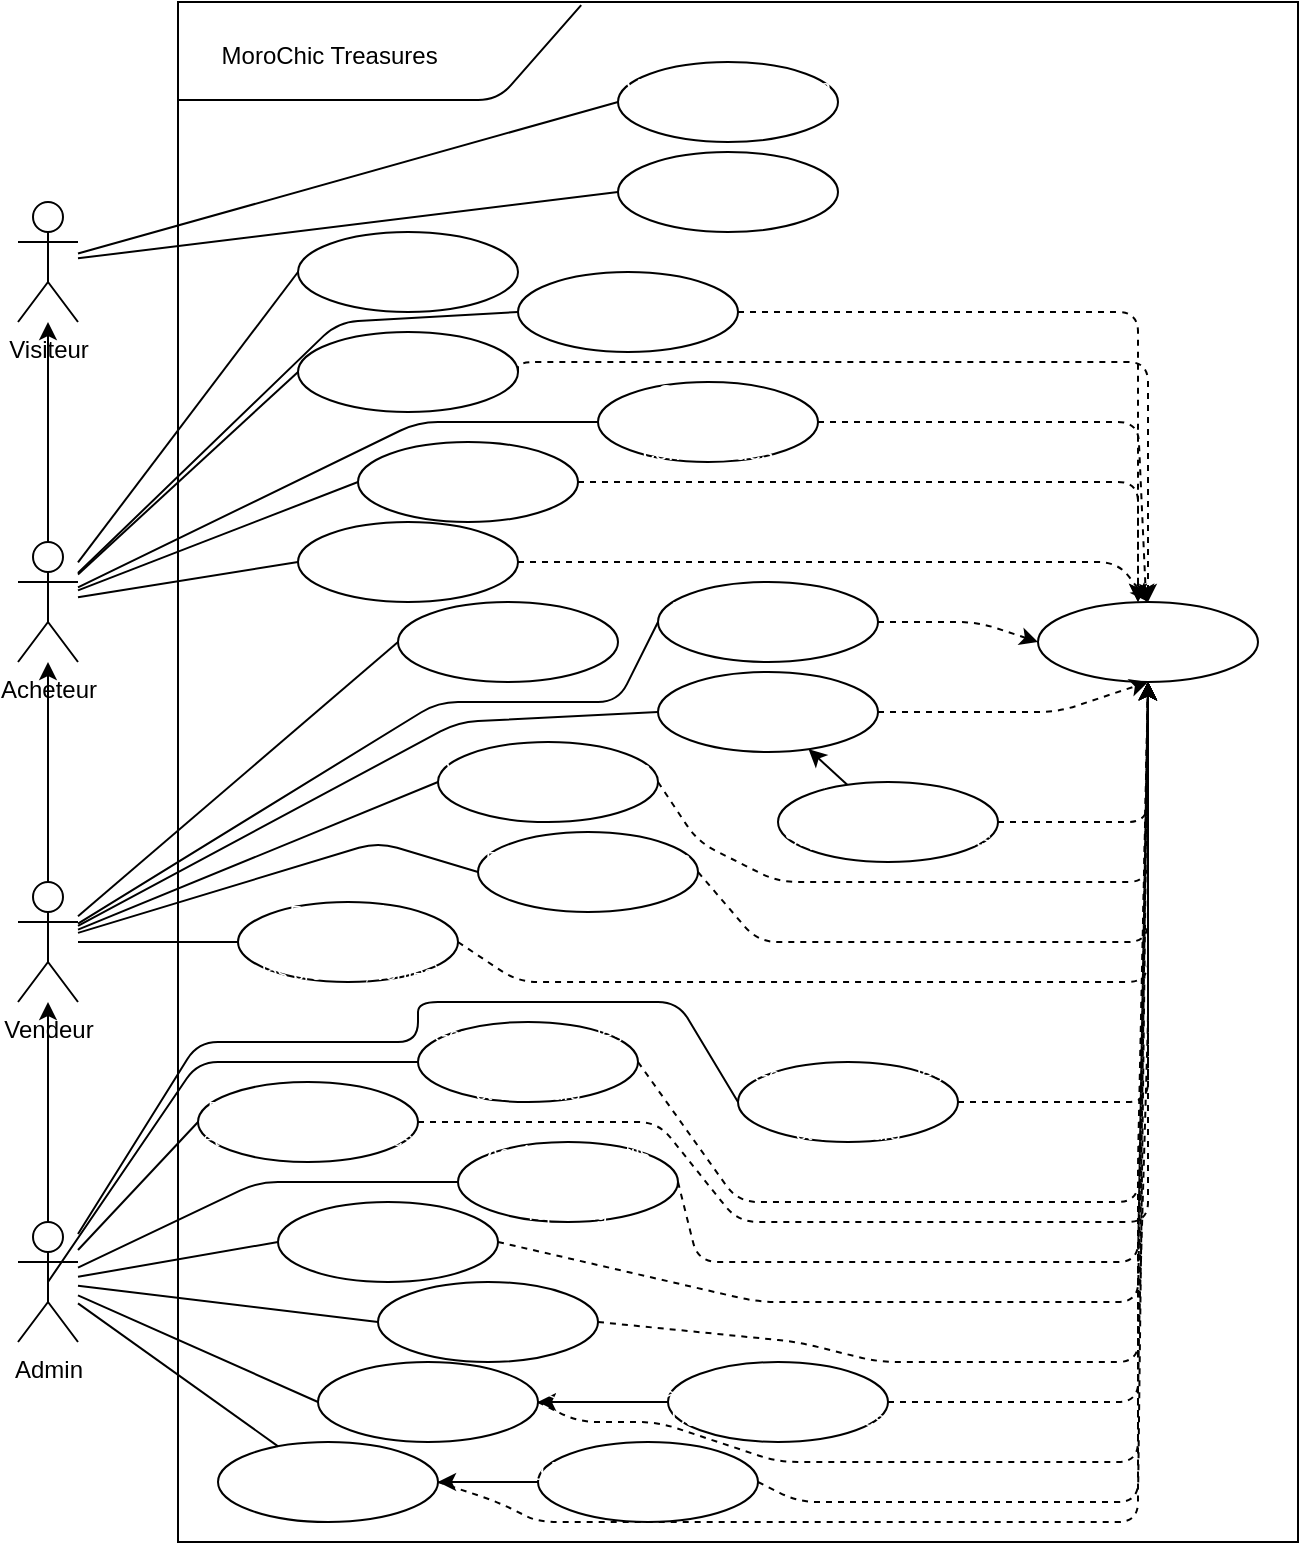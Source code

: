 <mxfile>
    <diagram id="_I8FDzfbOIK4ToeKMYd3" name="Page-1">
        <mxGraphModel dx="597" dy="342" grid="1" gridSize="10" guides="0" tooltips="1" connect="1" arrows="0" fold="1" page="0" pageScale="1" pageWidth="1000" pageHeight="700" math="0" shadow="0">
            <root>
                <mxCell id="0"/>
                <mxCell id="1" parent="0"/>
                <mxCell id="2" value="" style="whiteSpace=wrap;html=1;fillColor=none;movable=0;resizable=0;rotatable=0;deletable=0;editable=0;connectable=0;" parent="1" vertex="1">
                    <mxGeometry x="200" y="30" width="560" height="770" as="geometry"/>
                </mxCell>
                <mxCell id="3" value="Visiteur" style="shape=umlActor;verticalLabelPosition=bottom;verticalAlign=top;html=1;outlineConnect=0;fillColor=none;" parent="1" vertex="1">
                    <mxGeometry x="120" y="130" width="30" height="60" as="geometry"/>
                </mxCell>
                <mxCell id="10" value="" style="edgeStyle=none;html=1;" parent="1" source="4" target="3" edge="1">
                    <mxGeometry relative="1" as="geometry"/>
                </mxCell>
                <mxCell id="4" value="Acheteur" style="shape=umlActor;verticalLabelPosition=bottom;verticalAlign=top;html=1;outlineConnect=0;fillColor=none;" parent="1" vertex="1">
                    <mxGeometry x="120" y="300" width="30" height="60" as="geometry"/>
                </mxCell>
                <mxCell id="8" value="" style="edgeStyle=none;html=1;" parent="1" source="5" target="4" edge="1">
                    <mxGeometry relative="1" as="geometry"/>
                </mxCell>
                <mxCell id="5" value="Vendeur" style="shape=umlActor;verticalLabelPosition=bottom;verticalAlign=top;html=1;outlineConnect=0;fillColor=none;" parent="1" vertex="1">
                    <mxGeometry x="120" y="470" width="30" height="60" as="geometry"/>
                </mxCell>
                <mxCell id="9" value="" style="edgeStyle=none;html=1;" parent="1" source="6" target="5" edge="1">
                    <mxGeometry relative="1" as="geometry"/>
                </mxCell>
                <mxCell id="6" value="Admin" style="shape=umlActor;verticalLabelPosition=bottom;verticalAlign=top;html=1;outlineConnect=0;fillColor=none;" parent="1" vertex="1">
                    <mxGeometry x="120" y="640" width="30" height="60" as="geometry"/>
                </mxCell>
                <mxCell id="13" value="" style="endArrow=none;html=1;snapToPoint=0;anchorPointDirection=0;bendable=0;entryX=0.36;entryY=0.002;entryDx=0;entryDy=0;entryPerimeter=0;movable=0;resizable=0;rotatable=0;deletable=0;editable=0;connectable=0;" parent="1" target="2" edge="1">
                    <mxGeometry width="50" height="50" relative="1" as="geometry">
                        <mxPoint x="200" y="79" as="sourcePoint"/>
                        <mxPoint x="370" y="50" as="targetPoint"/>
                        <Array as="points">
                            <mxPoint x="360" y="79"/>
                        </Array>
                    </mxGeometry>
                </mxCell>
                <mxCell id="14" value="MoroChic Treasures&amp;nbsp;&lt;span style=&quot;font-weight: 700; font-family: Arial, Helvetica, sans-serif; font-size: 1.34em; text-align: start;&quot;&gt;&lt;font color=&quot;#ffffff&quot;&gt;™&lt;/font&gt;&lt;/span&gt;" style="text;html=1;align=center;verticalAlign=middle;resizable=0;points=[];autosize=1;strokeColor=none;fillColor=none;movable=0;rotatable=0;deletable=0;editable=0;connectable=0;" parent="1" vertex="1">
                    <mxGeometry x="210" y="40" width="150" height="30" as="geometry"/>
                </mxCell>
                <mxCell id="15" value="AUTH" style="ellipse;whiteSpace=wrap;html=1;labelBackgroundColor=none;fontColor=#FFFFFF;fillColor=none;" parent="1" vertex="1">
                    <mxGeometry x="630" y="330" width="110" height="40" as="geometry"/>
                </mxCell>
                <mxCell id="20" value="Parcourir les produits" style="ellipse;whiteSpace=wrap;html=1;labelBackgroundColor=none;fontColor=#FFFFFF;fillColor=none;" parent="1" vertex="1">
                    <mxGeometry x="420" y="105" width="110" height="40" as="geometry"/>
                </mxCell>
                <mxCell id="22" value="" style="endArrow=none;html=1;fontSize=11;fontColor=#FFFFFF;entryX=0;entryY=0.5;entryDx=0;entryDy=0;" parent="1" source="3" target="20" edge="1">
                    <mxGeometry width="50" height="50" relative="1" as="geometry">
                        <mxPoint x="170" y="106.8" as="sourcePoint"/>
                        <mxPoint x="280" y="120" as="targetPoint"/>
                    </mxGeometry>
                </mxCell>
                <mxCell id="26" style="edgeStyle=orthogonalEdgeStyle;html=1;exitX=1;exitY=0.5;exitDx=0;exitDy=0;fontSize=10;fontColor=#FFFFFF;dashed=1;entryX=0.5;entryY=0;entryDx=0;entryDy=0;" parent="1" source="23" target="15" edge="1">
                    <mxGeometry relative="1" as="geometry">
                        <Array as="points">
                            <mxPoint x="685" y="210"/>
                        </Array>
                    </mxGeometry>
                </mxCell>
                <mxCell id="23" value="&lt;span style=&quot;line-height: 107%; font-family: Calibri, sans-serif;&quot; lang=&quot;FR&quot;&gt;&lt;font style=&quot;font-size: 9px;&quot;&gt;Procéder à la caisse&lt;/font&gt;&lt;/span&gt;" style="ellipse;whiteSpace=wrap;html=1;labelBackgroundColor=none;fontColor=#FFFFFF;fillColor=none;" parent="1" vertex="1">
                    <mxGeometry x="260" y="195" width="110" height="40" as="geometry"/>
                </mxCell>
                <mxCell id="24" value="" style="endArrow=none;html=1;fontSize=11;fontColor=#FFFFFF;entryX=0;entryY=0.5;entryDx=0;entryDy=0;" parent="1" source="4" target="23" edge="1">
                    <mxGeometry width="50" height="50" relative="1" as="geometry">
                        <mxPoint x="170" y="108.889" as="sourcePoint"/>
                        <mxPoint x="290" y="140" as="targetPoint"/>
                    </mxGeometry>
                </mxCell>
                <mxCell id="28" value="&amp;lt;&amp;lt; extends &amp;gt;&amp;gt;" style="text;html=1;align=center;verticalAlign=middle;resizable=0;points=[];autosize=1;strokeColor=none;fillColor=none;fontSize=10;fontColor=#FFFFFF;" parent="1" vertex="1">
                    <mxGeometry x="560" y="190" width="90" height="30" as="geometry"/>
                </mxCell>
                <mxCell id="38" style="edgeStyle=none;html=1;exitX=1;exitY=0.5;exitDx=0;exitDy=0;fontSize=12;dashed=1;" edge="1" parent="1" source="29">
                    <mxGeometry relative="1" as="geometry">
                        <mxPoint x="680" y="330" as="targetPoint"/>
                        <Array as="points">
                            <mxPoint x="680" y="270"/>
                        </Array>
                    </mxGeometry>
                </mxCell>
                <mxCell id="29" value="&lt;font face=&quot;Calibri, sans-serif&quot;&gt;Recevoir des notifications&lt;/font&gt;" style="ellipse;whiteSpace=wrap;html=1;labelBackgroundColor=none;fontColor=#FFFFFF;fillColor=none;" vertex="1" parent="1">
                    <mxGeometry x="290" y="250" width="110" height="40" as="geometry"/>
                </mxCell>
                <mxCell id="30" value="" style="endArrow=none;html=1;fontSize=11;fontColor=#FFFFFF;entryX=0;entryY=0.5;entryDx=0;entryDy=0;" edge="1" parent="1" target="29" source="4">
                    <mxGeometry width="50" height="50" relative="1" as="geometry">
                        <mxPoint x="170" y="312.778" as="sourcePoint"/>
                        <mxPoint x="300" y="195" as="targetPoint"/>
                    </mxGeometry>
                </mxCell>
                <mxCell id="31" value="Voir les détails d'un produit" style="ellipse;whiteSpace=wrap;html=1;labelBackgroundColor=none;fontColor=#FFFFFF;fillColor=none;" vertex="1" parent="1">
                    <mxGeometry x="420" y="60" width="110" height="40" as="geometry"/>
                </mxCell>
                <mxCell id="39" style="edgeStyle=none;html=1;exitX=1;exitY=0.5;exitDx=0;exitDy=0;entryX=0.5;entryY=0;entryDx=0;entryDy=0;dashed=1;fontSize=12;" edge="1" parent="1" source="33" target="15">
                    <mxGeometry relative="1" as="geometry">
                        <Array as="points">
                            <mxPoint x="670" y="310"/>
                        </Array>
                    </mxGeometry>
                </mxCell>
                <mxCell id="33" value="&lt;span style=&quot;line-height: 107%; font-family: Calibri, sans-serif;&quot; lang=&quot;FR&quot;&gt;&lt;font style=&quot;font-size: 12px;&quot;&gt;Ajouter aux favoris&lt;/font&gt;&lt;/span&gt;" style="ellipse;whiteSpace=wrap;html=1;labelBackgroundColor=none;fontColor=#FFFFFF;fillColor=none;" vertex="1" parent="1">
                    <mxGeometry x="260" y="290" width="110" height="40" as="geometry"/>
                </mxCell>
                <mxCell id="34" value="" style="endArrow=none;html=1;fontSize=11;fontColor=#FFFFFF;entryX=0;entryY=0.5;entryDx=0;entryDy=0;" edge="1" parent="1" source="4" target="33">
                    <mxGeometry width="50" height="50" relative="1" as="geometry">
                        <mxPoint x="170" y="273.889" as="sourcePoint"/>
                        <mxPoint x="290" y="265" as="targetPoint"/>
                    </mxGeometry>
                </mxCell>
                <mxCell id="37" style="edgeStyle=none;html=1;exitX=1;exitY=0.5;exitDx=0;exitDy=0;fontSize=12;dashed=1;" edge="1" parent="1" source="35" target="15">
                    <mxGeometry relative="1" as="geometry">
                        <Array as="points">
                            <mxPoint x="680" y="240"/>
                        </Array>
                    </mxGeometry>
                </mxCell>
                <mxCell id="35" value="&lt;font face=&quot;Calibri, sans-serif&quot;&gt;Consulter l'historique des commandes&lt;/font&gt;" style="ellipse;whiteSpace=wrap;html=1;labelBackgroundColor=none;fontColor=#FFFFFF;fillColor=none;" vertex="1" parent="1">
                    <mxGeometry x="410" y="220" width="110" height="40" as="geometry"/>
                </mxCell>
                <mxCell id="36" value="" style="endArrow=none;html=1;fontSize=11;fontColor=#FFFFFF;entryX=0;entryY=0.5;entryDx=0;entryDy=0;" edge="1" parent="1" source="4" target="35">
                    <mxGeometry width="50" height="50" relative="1" as="geometry">
                        <mxPoint x="170" y="273.469" as="sourcePoint"/>
                        <mxPoint x="400" y="250" as="targetPoint"/>
                        <Array as="points">
                            <mxPoint x="320" y="240"/>
                        </Array>
                    </mxGeometry>
                </mxCell>
                <mxCell id="40" value="&amp;lt;&amp;lt; extends &amp;gt;&amp;gt;" style="text;html=1;align=center;verticalAlign=middle;resizable=0;points=[];autosize=1;strokeColor=none;fillColor=none;fontSize=10;fontColor=#FFFFFF;" vertex="1" parent="1">
                    <mxGeometry x="530" y="215" width="90" height="30" as="geometry"/>
                </mxCell>
                <mxCell id="41" value="&amp;lt;&amp;lt; extends &amp;gt;&amp;gt;" style="text;html=1;align=center;verticalAlign=middle;resizable=0;points=[];autosize=1;strokeColor=none;fillColor=none;fontSize=10;fontColor=#FFFFFF;" vertex="1" parent="1">
                    <mxGeometry x="535" y="245" width="90" height="30" as="geometry"/>
                </mxCell>
                <mxCell id="42" value="&amp;lt;&amp;lt; extends &amp;gt;&amp;gt;" style="text;html=1;align=center;verticalAlign=middle;resizable=0;points=[];autosize=1;strokeColor=none;fillColor=none;fontSize=10;fontColor=#FFFFFF;" vertex="1" parent="1">
                    <mxGeometry x="465" y="285" width="90" height="30" as="geometry"/>
                </mxCell>
                <mxCell id="48" value="&lt;span style=&quot;font-size: 10px;&quot;&gt;Créer un compte&lt;/span&gt;" style="ellipse;whiteSpace=wrap;html=1;labelBackgroundColor=none;fontColor=#FFFFFF;fillColor=none;" vertex="1" parent="1">
                    <mxGeometry x="260" y="145" width="110" height="40" as="geometry"/>
                </mxCell>
                <mxCell id="49" value="" style="endArrow=none;html=1;fontSize=11;fontColor=#FFFFFF;entryX=0;entryY=0.5;entryDx=0;entryDy=0;" edge="1" parent="1" source="4" target="48">
                    <mxGeometry width="50" height="50" relative="1" as="geometry">
                        <mxPoint x="170" y="268.889" as="sourcePoint"/>
                        <mxPoint x="290" y="220" as="targetPoint"/>
                    </mxGeometry>
                </mxCell>
                <mxCell id="57" style="edgeStyle=none;html=1;exitX=1;exitY=0.5;exitDx=0;exitDy=0;dashed=1;fontSize=11;" edge="1" parent="1" source="55">
                    <mxGeometry relative="1" as="geometry">
                        <mxPoint x="680" y="330" as="targetPoint"/>
                        <Array as="points">
                            <mxPoint x="680" y="185"/>
                        </Array>
                    </mxGeometry>
                </mxCell>
                <mxCell id="55" value="&lt;span style=&quot;line-height: 107%; font-family: Calibri, sans-serif;&quot; lang=&quot;FR&quot;&gt;&lt;font style=&quot;font-size: 10px;&quot;&gt;Ajouter au panier&lt;/font&gt;&lt;/span&gt;" style="ellipse;whiteSpace=wrap;html=1;labelBackgroundColor=none;fontColor=#FFFFFF;fillColor=none;" vertex="1" parent="1">
                    <mxGeometry x="370" y="165" width="110" height="40" as="geometry"/>
                </mxCell>
                <mxCell id="56" value="" style="endArrow=none;html=1;fontSize=11;fontColor=#FFFFFF;entryX=0;entryY=0.5;entryDx=0;entryDy=0;" edge="1" parent="1" source="4" target="55">
                    <mxGeometry width="50" height="50" relative="1" as="geometry">
                        <mxPoint x="170" y="263.889" as="sourcePoint"/>
                        <mxPoint x="290" y="175" as="targetPoint"/>
                        <Array as="points">
                            <mxPoint x="280" y="190"/>
                        </Array>
                    </mxGeometry>
                </mxCell>
                <mxCell id="58" value="&amp;lt;&amp;lt; extends &amp;gt;&amp;gt;" style="text;html=1;align=center;verticalAlign=middle;resizable=0;points=[];autosize=1;strokeColor=none;fillColor=none;fontSize=10;fontColor=#FFFFFF;" vertex="1" parent="1">
                    <mxGeometry x="560" y="165" width="90" height="30" as="geometry"/>
                </mxCell>
                <mxCell id="65" value="&lt;span style=&quot;line-height: 107%; font-family: Calibri, sans-serif;&quot; lang=&quot;FR&quot;&gt;&lt;font style=&quot;font-size: 10px;&quot;&gt;S'inscrire en tant que vendeur&lt;/font&gt;&lt;/span&gt;" style="ellipse;whiteSpace=wrap;html=1;labelBackgroundColor=none;fontColor=#FFFFFF;fillColor=none;" vertex="1" parent="1">
                    <mxGeometry x="310" y="330" width="110" height="40" as="geometry"/>
                </mxCell>
                <mxCell id="66" value="" style="endArrow=none;html=1;fontSize=11;fontColor=#FFFFFF;entryX=0;entryY=0.5;entryDx=0;entryDy=0;" edge="1" parent="1" target="65" source="5">
                    <mxGeometry width="50" height="50" relative="1" as="geometry">
                        <mxPoint x="110" y="432.928" as="sourcePoint"/>
                        <mxPoint x="290" y="369.44" as="targetPoint"/>
                        <Array as="points"/>
                    </mxGeometry>
                </mxCell>
                <mxCell id="69" style="edgeStyle=none;html=1;exitX=1;exitY=0.5;exitDx=0;exitDy=0;entryX=0;entryY=0.5;entryDx=0;entryDy=0;dashed=1;fontSize=10;" edge="1" parent="1" source="67" target="15">
                    <mxGeometry relative="1" as="geometry">
                        <Array as="points">
                            <mxPoint x="600" y="340"/>
                        </Array>
                    </mxGeometry>
                </mxCell>
                <mxCell id="67" value="&lt;font face=&quot;Calibri, sans-serif&quot;&gt;&lt;span style=&quot;font-size: 10px;&quot;&gt;Accéder au tableau de bord&lt;/span&gt;&lt;/font&gt;" style="ellipse;whiteSpace=wrap;html=1;labelBackgroundColor=none;fontColor=#FFFFFF;fillColor=none;" vertex="1" parent="1">
                    <mxGeometry x="440" y="320" width="110" height="40" as="geometry"/>
                </mxCell>
                <mxCell id="68" value="" style="endArrow=none;html=1;fontSize=11;fontColor=#FFFFFF;entryX=0;entryY=0.5;entryDx=0;entryDy=0;" edge="1" parent="1" target="67" source="5">
                    <mxGeometry width="50" height="50" relative="1" as="geometry">
                        <mxPoint x="150" y="482.72" as="sourcePoint"/>
                        <mxPoint x="280" y="420" as="targetPoint"/>
                        <Array as="points">
                            <mxPoint x="330" y="380"/>
                            <mxPoint x="420" y="380"/>
                        </Array>
                    </mxGeometry>
                </mxCell>
                <mxCell id="72" value="&amp;lt;&amp;lt; extends &amp;gt;&amp;gt;" style="text;html=1;align=center;verticalAlign=middle;resizable=0;points=[];autosize=1;strokeColor=none;fillColor=none;fontSize=10;fontColor=#FFFFFF;" vertex="1" parent="1">
                    <mxGeometry x="540" y="315" width="90" height="30" as="geometry"/>
                </mxCell>
                <mxCell id="78" style="edgeStyle=none;html=1;exitX=1;exitY=0.5;exitDx=0;exitDy=0;entryX=0.5;entryY=1;entryDx=0;entryDy=0;dashed=1;fontSize=10;" edge="1" parent="1" source="76" target="15">
                    <mxGeometry relative="1" as="geometry">
                        <Array as="points">
                            <mxPoint x="640" y="385"/>
                        </Array>
                    </mxGeometry>
                </mxCell>
                <mxCell id="76" value="&lt;font face=&quot;Calibri, sans-serif&quot;&gt;&lt;span style=&quot;font-size: 10px;&quot;&gt;Gérer les produits&lt;/span&gt;&lt;/font&gt;" style="ellipse;whiteSpace=wrap;html=1;labelBackgroundColor=none;fontColor=#FFFFFF;fillColor=none;" vertex="1" parent="1">
                    <mxGeometry x="440" y="365" width="110" height="40" as="geometry"/>
                </mxCell>
                <mxCell id="77" value="" style="endArrow=none;html=1;fontSize=11;fontColor=#FFFFFF;entryX=0;entryY=0.5;entryDx=0;entryDy=0;" edge="1" parent="1" source="5" target="76">
                    <mxGeometry width="50" height="50" relative="1" as="geometry">
                        <mxPoint x="170" y="445" as="sourcePoint"/>
                        <mxPoint x="380" y="445" as="targetPoint"/>
                        <Array as="points">
                            <mxPoint x="340" y="390"/>
                        </Array>
                    </mxGeometry>
                </mxCell>
                <mxCell id="79" value="&amp;lt;&amp;lt; extends &amp;gt;&amp;gt;" style="text;html=1;align=center;verticalAlign=middle;resizable=0;points=[];autosize=1;strokeColor=none;fillColor=none;fontSize=10;fontColor=#FFFFFF;" vertex="1" parent="1">
                    <mxGeometry x="560" y="360" width="90" height="30" as="geometry"/>
                </mxCell>
                <mxCell id="96" style="edgeStyle=none;html=1;exitX=1;exitY=0.5;exitDx=0;exitDy=0;entryX=0.5;entryY=1;entryDx=0;entryDy=0;fontSize=10;dashed=1;" edge="1" parent="1" source="80" target="15">
                    <mxGeometry relative="1" as="geometry">
                        <Array as="points">
                            <mxPoint x="685" y="440"/>
                        </Array>
                    </mxGeometry>
                </mxCell>
                <mxCell id="101" style="edgeStyle=none;html=1;fontSize=10;" edge="1" parent="1" source="80" target="76">
                    <mxGeometry relative="1" as="geometry">
                        <Array as="points"/>
                    </mxGeometry>
                </mxCell>
                <mxCell id="80" value="&lt;font face=&quot;Calibri, sans-serif&quot;&gt;&lt;span style=&quot;font-size: 10px;&quot;&gt;Ajouter, Mettre à jour, Supprimer des produits&lt;/span&gt;&lt;/font&gt;" style="ellipse;whiteSpace=wrap;html=1;labelBackgroundColor=none;fontColor=#FFFFFF;fillColor=none;" vertex="1" parent="1">
                    <mxGeometry x="500" y="420" width="110" height="40" as="geometry"/>
                </mxCell>
                <mxCell id="83" value="&amp;lt;&amp;lt; extends &amp;gt;&amp;gt;" style="text;html=1;align=center;verticalAlign=middle;resizable=0;points=[];autosize=1;strokeColor=none;fillColor=none;fontSize=10;fontColor=#FFFFFF;" vertex="1" parent="1">
                    <mxGeometry x="600" y="415" width="90" height="30" as="geometry"/>
                </mxCell>
                <mxCell id="127" style="edgeStyle=none;html=1;exitX=1;exitY=0.5;exitDx=0;exitDy=0;entryX=0.5;entryY=1;entryDx=0;entryDy=0;fontSize=10;dashed=1;" edge="1" parent="1" source="89" target="15">
                    <mxGeometry relative="1" as="geometry">
                        <Array as="points">
                            <mxPoint x="510" y="700"/>
                            <mxPoint x="550" y="710"/>
                            <mxPoint x="680" y="710"/>
                            <mxPoint x="685" y="540"/>
                        </Array>
                    </mxGeometry>
                </mxCell>
                <mxCell id="89" value="&lt;span style=&quot;line-height: 107%; font-family: Calibri, sans-serif;&quot; lang=&quot;FR&quot;&gt;&lt;font style=&quot;font-size: 10px;&quot;&gt;Contrôle total du système&lt;/font&gt;&lt;/span&gt;" style="ellipse;whiteSpace=wrap;html=1;labelBackgroundColor=none;fontColor=#FFFFFF;fillColor=none;" vertex="1" parent="1">
                    <mxGeometry x="300" y="670" width="110" height="40" as="geometry"/>
                </mxCell>
                <mxCell id="90" value="" style="endArrow=none;html=1;fontSize=11;fontColor=#FFFFFF;entryX=0;entryY=0.5;entryDx=0;entryDy=0;" edge="1" parent="1" target="89" source="6">
                    <mxGeometry width="50" height="50" relative="1" as="geometry">
                        <mxPoint x="160" y="485.003" as="sourcePoint"/>
                        <mxPoint x="480" y="521.67" as="targetPoint"/>
                    </mxGeometry>
                </mxCell>
                <mxCell id="129" style="edgeStyle=none;html=1;exitX=1;exitY=0.5;exitDx=0;exitDy=0;entryX=0.5;entryY=1;entryDx=0;entryDy=0;dashed=1;fontSize=10;" edge="1" parent="1" source="91" target="15">
                    <mxGeometry relative="1" as="geometry">
                        <Array as="points">
                            <mxPoint x="400" y="740"/>
                            <mxPoint x="440" y="740"/>
                            <mxPoint x="500" y="760"/>
                            <mxPoint x="680" y="760"/>
                            <mxPoint x="680" y="610"/>
                        </Array>
                    </mxGeometry>
                </mxCell>
                <mxCell id="91" value="&lt;span style=&quot;line-height: 107%; font-family: Calibri, sans-serif;&quot; lang=&quot;FR&quot;&gt;&lt;font style=&quot;font-size: 10px;&quot;&gt;Gérer les comptes utilisateurs&lt;/font&gt;&lt;/span&gt;" style="ellipse;whiteSpace=wrap;html=1;labelBackgroundColor=none;fontColor=#FFFFFF;fillColor=none;" vertex="1" parent="1">
                    <mxGeometry x="270" y="710.0" width="110" height="40" as="geometry"/>
                </mxCell>
                <mxCell id="92" value="" style="endArrow=none;html=1;fontSize=11;fontColor=#FFFFFF;entryX=0;entryY=0.5;entryDx=0;entryDy=0;" edge="1" parent="1" target="91" source="6">
                    <mxGeometry width="50" height="50" relative="1" as="geometry">
                        <mxPoint x="90" y="640.111" as="sourcePoint"/>
                        <mxPoint x="410" y="561.67" as="targetPoint"/>
                    </mxGeometry>
                </mxCell>
                <mxCell id="94" value="" style="endArrow=none;html=1;fontSize=11;fontColor=#FFFFFF;entryX=0;entryY=0.5;entryDx=0;entryDy=0;" edge="1" parent="1" source="3" target="31">
                    <mxGeometry width="50" height="50" relative="1" as="geometry">
                        <mxPoint x="170" y="107.206" as="sourcePoint"/>
                        <mxPoint x="325" y="130" as="targetPoint"/>
                    </mxGeometry>
                </mxCell>
                <mxCell id="99" value="&amp;lt;&amp;lt; includes &amp;gt;&amp;gt;" style="text;html=1;align=center;verticalAlign=middle;resizable=0;points=[];autosize=1;strokeColor=none;fillColor=none;fontSize=10;fontColor=#FFFFFF;" vertex="1" parent="1">
                    <mxGeometry x="450" y="405" width="90" height="30" as="geometry"/>
                </mxCell>
                <mxCell id="109" style="edgeStyle=none;html=1;exitX=1;exitY=0.5;exitDx=0;exitDy=0;entryX=0.5;entryY=1;entryDx=0;entryDy=0;fontSize=10;dashed=1;" edge="1" parent="1" source="102" target="15">
                    <mxGeometry relative="1" as="geometry">
                        <Array as="points">
                            <mxPoint x="460" y="450"/>
                            <mxPoint x="500" y="470"/>
                            <mxPoint x="685" y="470"/>
                        </Array>
                    </mxGeometry>
                </mxCell>
                <mxCell id="102" value="&lt;span style=&quot;line-height: 107%; font-family: Calibri, sans-serif;&quot; lang=&quot;FR&quot;&gt;&lt;font style=&quot;font-size: 10px;&quot;&gt;Voir et gérer les ventes et les gains&lt;/font&gt;&lt;/span&gt;" style="ellipse;whiteSpace=wrap;html=1;labelBackgroundColor=none;fontColor=#FFFFFF;fillColor=none;" vertex="1" parent="1">
                    <mxGeometry x="330" y="400" width="110" height="40" as="geometry"/>
                </mxCell>
                <mxCell id="103" value="" style="endArrow=none;html=1;fontSize=11;fontColor=#FFFFFF;entryX=0;entryY=0.5;entryDx=0;entryDy=0;" edge="1" parent="1" target="102" source="5">
                    <mxGeometry width="50" height="50" relative="1" as="geometry">
                        <mxPoint x="170" y="432.368" as="sourcePoint"/>
                        <mxPoint x="300" y="379.44" as="targetPoint"/>
                    </mxGeometry>
                </mxCell>
                <mxCell id="111" style="edgeStyle=none;html=1;exitX=1;exitY=0.5;exitDx=0;exitDy=0;entryX=0.5;entryY=1;entryDx=0;entryDy=0;dashed=1;fontSize=10;" edge="1" parent="1" source="105" target="15">
                    <mxGeometry relative="1" as="geometry">
                        <Array as="points">
                            <mxPoint x="490" y="500"/>
                            <mxPoint x="685" y="500"/>
                        </Array>
                    </mxGeometry>
                </mxCell>
                <mxCell id="105" value="&lt;span style=&quot;line-height: 107%; font-family: Calibri, sans-serif;&quot; lang=&quot;FR&quot;&gt;&lt;font style=&quot;font-size: 10px;&quot;&gt;Répondre aux avis des clients&lt;/font&gt;&lt;/span&gt;" style="ellipse;whiteSpace=wrap;html=1;labelBackgroundColor=none;fontColor=#FFFFFF;fillColor=none;" vertex="1" parent="1">
                    <mxGeometry x="350" y="445.0" width="110" height="40" as="geometry"/>
                </mxCell>
                <mxCell id="106" value="" style="endArrow=none;html=1;fontSize=11;fontColor=#FFFFFF;entryX=0;entryY=0.5;entryDx=0;entryDy=0;" edge="1" parent="1" target="105" source="5">
                    <mxGeometry width="50" height="50" relative="1" as="geometry">
                        <mxPoint x="270" y="464.999" as="sourcePoint"/>
                        <mxPoint x="410" y="407.02" as="targetPoint"/>
                        <Array as="points">
                            <mxPoint x="300" y="450"/>
                        </Array>
                    </mxGeometry>
                </mxCell>
                <mxCell id="118" style="edgeStyle=none;html=1;exitX=1;exitY=0.5;exitDx=0;exitDy=0;entryX=0.5;entryY=1;entryDx=0;entryDy=0;dashed=1;fontSize=10;" edge="1" parent="1" source="107" target="15">
                    <mxGeometry relative="1" as="geometry">
                        <Array as="points">
                            <mxPoint x="370" y="520"/>
                            <mxPoint x="685" y="520"/>
                        </Array>
                    </mxGeometry>
                </mxCell>
                <mxCell id="107" value="&lt;span style=&quot;line-height: 107%; font-family: Calibri, sans-serif;&quot; lang=&quot;FR&quot;&gt;&lt;font style=&quot;font-size: 10px;&quot;&gt;Recevoir des notifications (gestion des produits, ventes)&lt;/font&gt;&lt;/span&gt;" style="ellipse;whiteSpace=wrap;html=1;labelBackgroundColor=none;fontColor=#FFFFFF;fillColor=none;" vertex="1" parent="1">
                    <mxGeometry x="230" y="480.0" width="110" height="40" as="geometry"/>
                </mxCell>
                <mxCell id="110" value="&amp;lt;&amp;lt; extends &amp;gt;&amp;gt;" style="text;html=1;align=center;verticalAlign=middle;resizable=0;points=[];autosize=1;strokeColor=none;fillColor=none;fontSize=10;fontColor=#FFFFFF;" vertex="1" parent="1">
                    <mxGeometry x="590" y="445" width="90" height="30" as="geometry"/>
                </mxCell>
                <mxCell id="112" value="&amp;lt;&amp;lt; extends &amp;gt;&amp;gt;" style="text;html=1;align=center;verticalAlign=middle;resizable=0;points=[];autosize=1;strokeColor=none;fillColor=none;fontSize=10;fontColor=#FFFFFF;" vertex="1" parent="1">
                    <mxGeometry x="590" y="475" width="90" height="30" as="geometry"/>
                </mxCell>
                <mxCell id="114" value="" style="endArrow=none;html=1;fontSize=11;fontColor=#FFFFFF;entryX=0;entryY=0.5;entryDx=0;entryDy=0;" edge="1" parent="1" source="5" target="107">
                    <mxGeometry width="50" height="50" relative="1" as="geometry">
                        <mxPoint x="170" y="449.543" as="sourcePoint"/>
                        <mxPoint x="370" y="490" as="targetPoint"/>
                        <Array as="points"/>
                    </mxGeometry>
                </mxCell>
                <mxCell id="115" value="&amp;lt;&amp;lt; extends &amp;gt;&amp;gt;" style="text;html=1;align=center;verticalAlign=middle;resizable=0;points=[];autosize=1;strokeColor=none;fillColor=none;fontSize=10;fontColor=#FFFFFF;" vertex="1" parent="1">
                    <mxGeometry x="590" y="500" width="90" height="30" as="geometry"/>
                </mxCell>
                <mxCell id="120" style="edgeStyle=none;html=1;fontSize=10;" edge="1" parent="1" source="117" target="91">
                    <mxGeometry relative="1" as="geometry"/>
                </mxCell>
                <mxCell id="131" style="edgeStyle=none;html=1;exitX=1;exitY=0.5;exitDx=0;exitDy=0;entryX=0.5;entryY=1;entryDx=0;entryDy=0;dashed=1;fontSize=10;" edge="1" parent="1" source="117" target="15">
                    <mxGeometry relative="1" as="geometry">
                        <Array as="points">
                            <mxPoint x="680" y="730"/>
                        </Array>
                    </mxGeometry>
                </mxCell>
                <mxCell id="117" value="&lt;span style=&quot;line-height: 107%; font-family: Calibri, sans-serif;&quot; lang=&quot;FR&quot;&gt;&lt;font style=&quot;font-size: 10px;&quot;&gt;&amp;nbsp;Créer, Modifier, Désactiver des comptes&lt;/font&gt;&lt;/span&gt;" style="ellipse;whiteSpace=wrap;html=1;labelBackgroundColor=none;fontColor=#FFFFFF;fillColor=none;" vertex="1" parent="1">
                    <mxGeometry x="445" y="710.0" width="110" height="40" as="geometry"/>
                </mxCell>
                <mxCell id="121" value="&amp;lt;&amp;lt; includes &amp;gt;&amp;gt;" style="text;html=1;align=center;verticalAlign=middle;resizable=0;points=[];autosize=1;strokeColor=none;fillColor=none;fontSize=10;fontColor=#FFFFFF;" vertex="1" parent="1">
                    <mxGeometry x="370" y="710" width="90" height="30" as="geometry"/>
                </mxCell>
                <mxCell id="133" style="edgeStyle=none;html=1;exitX=1;exitY=0.5;exitDx=0;exitDy=0;entryX=0.5;entryY=1;entryDx=0;entryDy=0;dashed=1;fontSize=10;" edge="1" parent="1" source="122" target="15">
                    <mxGeometry relative="1" as="geometry">
                        <Array as="points">
                            <mxPoint x="360" y="780"/>
                            <mxPoint x="380" y="790"/>
                            <mxPoint x="680" y="790"/>
                            <mxPoint x="680" y="660"/>
                        </Array>
                    </mxGeometry>
                </mxCell>
                <mxCell id="122" value="&lt;span style=&quot;line-height: 107%; font-family: Calibri, sans-serif;&quot; lang=&quot;FR&quot;&gt;&lt;font style=&quot;font-size: 10px;&quot;&gt;Modérer les produits&lt;/font&gt;&lt;/span&gt;" style="ellipse;whiteSpace=wrap;html=1;labelBackgroundColor=none;fontColor=#FFFFFF;fillColor=none;" vertex="1" parent="1">
                    <mxGeometry x="220" y="750" width="110" height="40" as="geometry"/>
                </mxCell>
                <mxCell id="123" value="" style="endArrow=none;html=1;fontSize=11;fontColor=#FFFFFF;" edge="1" parent="1" target="122" source="6">
                    <mxGeometry width="50" height="50" relative="1" as="geometry">
                        <mxPoint x="150" y="630" as="sourcePoint"/>
                        <mxPoint x="315" y="601.75" as="targetPoint"/>
                    </mxGeometry>
                </mxCell>
                <mxCell id="126" style="edgeStyle=none;html=1;fontSize=10;" edge="1" parent="1" source="124" target="122">
                    <mxGeometry relative="1" as="geometry"/>
                </mxCell>
                <mxCell id="134" style="edgeStyle=none;html=1;exitX=1;exitY=0.5;exitDx=0;exitDy=0;dashed=1;fontSize=10;entryX=0.5;entryY=1;entryDx=0;entryDy=0;" edge="1" parent="1" source="124" target="15">
                    <mxGeometry relative="1" as="geometry">
                        <Array as="points">
                            <mxPoint x="510" y="780"/>
                            <mxPoint x="680" y="780"/>
                        </Array>
                    </mxGeometry>
                </mxCell>
                <mxCell id="124" value="&lt;span style=&quot;line-height: 107%; font-family: Calibri, sans-serif;&quot; lang=&quot;FR&quot;&gt;&lt;font style=&quot;font-size: 10px;&quot;&gt;Examiner et Gérer les listes de produits&lt;/font&gt;&lt;/span&gt;" style="ellipse;whiteSpace=wrap;html=1;labelBackgroundColor=none;fontColor=#FFFFFF;fillColor=none;" vertex="1" parent="1">
                    <mxGeometry x="380" y="750.0" width="110" height="40" as="geometry"/>
                </mxCell>
                <mxCell id="125" value="&amp;lt;&amp;lt; includes &amp;gt;&amp;gt;" style="text;html=1;align=center;verticalAlign=middle;resizable=0;points=[];autosize=1;strokeColor=none;fillColor=none;fontSize=10;fontColor=#FFFFFF;" vertex="1" parent="1">
                    <mxGeometry x="330" y="750" width="90" height="30" as="geometry"/>
                </mxCell>
                <mxCell id="128" value="&amp;lt;&amp;lt; extends &amp;gt;&amp;gt;" style="text;html=1;align=center;verticalAlign=middle;resizable=0;points=[];autosize=1;strokeColor=none;fillColor=none;fontSize=10;fontColor=#FFFFFF;" vertex="1" parent="1">
                    <mxGeometry x="590" y="690" width="90" height="30" as="geometry"/>
                </mxCell>
                <mxCell id="130" value="&amp;lt;&amp;lt; extends &amp;gt;&amp;gt;" style="text;html=1;align=center;verticalAlign=middle;resizable=0;points=[];autosize=1;strokeColor=none;fillColor=none;fontSize=10;fontColor=#FFFFFF;" vertex="1" parent="1">
                    <mxGeometry x="590" y="730" width="90" height="30" as="geometry"/>
                </mxCell>
                <mxCell id="132" value="&amp;lt;&amp;lt; extends &amp;gt;&amp;gt;" style="text;html=1;align=center;verticalAlign=middle;resizable=0;points=[];autosize=1;strokeColor=none;fillColor=none;fontSize=10;fontColor=#FFFFFF;" vertex="1" parent="1">
                    <mxGeometry x="590" y="710" width="90" height="30" as="geometry"/>
                </mxCell>
                <mxCell id="135" value="&amp;lt;&amp;lt; extends &amp;gt;&amp;gt;" style="text;html=1;align=center;verticalAlign=middle;resizable=0;points=[];autosize=1;strokeColor=none;fillColor=none;fontSize=10;fontColor=#FFFFFF;" vertex="1" parent="1">
                    <mxGeometry x="590" y="750" width="90" height="30" as="geometry"/>
                </mxCell>
                <mxCell id="136" value="&amp;lt;&amp;lt; extends &amp;gt;&amp;gt;" style="text;html=1;align=center;verticalAlign=middle;resizable=0;points=[];autosize=1;strokeColor=none;fillColor=none;fontSize=10;fontColor=#FFFFFF;" vertex="1" parent="1">
                    <mxGeometry x="590" y="770" width="90" height="30" as="geometry"/>
                </mxCell>
                <mxCell id="151" style="edgeStyle=none;html=1;exitX=1;exitY=0.5;exitDx=0;exitDy=0;entryX=0.5;entryY=1;entryDx=0;entryDy=0;dashed=1;fontSize=10;" edge="1" parent="1" source="145" target="15">
                    <mxGeometry relative="1" as="geometry">
                        <Array as="points">
                            <mxPoint x="490" y="680"/>
                            <mxPoint x="680" y="680"/>
                        </Array>
                    </mxGeometry>
                </mxCell>
                <mxCell id="145" value="&lt;span style=&quot;line-height: 107%; font-family: Calibri, sans-serif;&quot; lang=&quot;FR&quot;&gt;&lt;font style=&quot;font-size: 10px;&quot;&gt;Gérer les vendeurs&lt;/font&gt;&lt;/span&gt;" style="ellipse;whiteSpace=wrap;html=1;labelBackgroundColor=none;fontColor=#FFFFFF;fillColor=none;" vertex="1" parent="1">
                    <mxGeometry x="250" y="630" width="110" height="40" as="geometry"/>
                </mxCell>
                <mxCell id="146" value="" style="endArrow=none;html=1;fontSize=11;fontColor=#FFFFFF;entryX=0;entryY=0.5;entryDx=0;entryDy=0;" edge="1" parent="1" target="145" source="6">
                    <mxGeometry width="50" height="50" relative="1" as="geometry">
                        <mxPoint x="160" y="570.0" as="sourcePoint"/>
                        <mxPoint x="480" y="480.45" as="targetPoint"/>
                    </mxGeometry>
                </mxCell>
                <mxCell id="153" style="edgeStyle=none;html=1;exitX=1;exitY=0.5;exitDx=0;exitDy=0;entryX=0.5;entryY=1;entryDx=0;entryDy=0;dashed=1;fontSize=10;" edge="1" parent="1" source="147" target="15">
                    <mxGeometry relative="1" as="geometry">
                        <Array as="points">
                            <mxPoint x="460" y="660"/>
                            <mxPoint x="680" y="660"/>
                        </Array>
                    </mxGeometry>
                </mxCell>
                <mxCell id="147" value="&lt;span style=&quot;line-height: 107%; font-family: Calibri, sans-serif;&quot; lang=&quot;FR&quot;&gt;&lt;font style=&quot;font-size: 10px;&quot;&gt;Accéder aux outils d'analyse et de reporting&lt;/font&gt;&lt;/span&gt;" style="ellipse;whiteSpace=wrap;html=1;labelBackgroundColor=none;fontColor=#FFFFFF;fillColor=none;" vertex="1" parent="1">
                    <mxGeometry x="340" y="600" width="110" height="40" as="geometry"/>
                </mxCell>
                <mxCell id="148" value="" style="endArrow=none;html=1;fontSize=11;fontColor=#FFFFFF;entryX=0;entryY=0.5;entryDx=0;entryDy=0;" edge="1" parent="1" target="147" source="6">
                    <mxGeometry width="50" height="50" relative="1" as="geometry">
                        <mxPoint x="160" y="619.74" as="sourcePoint"/>
                        <mxPoint x="490" y="431.67" as="targetPoint"/>
                        <Array as="points">
                            <mxPoint x="240" y="620"/>
                        </Array>
                    </mxGeometry>
                </mxCell>
                <mxCell id="155" style="edgeStyle=none;html=1;exitX=1;exitY=0.5;exitDx=0;exitDy=0;entryX=0.5;entryY=1;entryDx=0;entryDy=0;dashed=1;fontSize=10;" edge="1" parent="1" source="149" target="15">
                    <mxGeometry relative="1" as="geometry">
                        <Array as="points">
                            <mxPoint x="440" y="590"/>
                            <mxPoint x="480" y="640"/>
                            <mxPoint x="685" y="640"/>
                        </Array>
                    </mxGeometry>
                </mxCell>
                <mxCell id="149" value="&lt;font style=&quot;font-size: 10px;&quot;&gt;Définir des promotions et des remises globales&lt;/font&gt;" style="ellipse;whiteSpace=wrap;html=1;labelBackgroundColor=none;fontColor=#FFFFFF;fillColor=none;" vertex="1" parent="1">
                    <mxGeometry x="210" y="570" width="110" height="40" as="geometry"/>
                </mxCell>
                <mxCell id="150" value="" style="endArrow=none;html=1;fontSize=11;fontColor=#FFFFFF;entryX=0;entryY=0.5;entryDx=0;entryDy=0;" edge="1" parent="1" target="149" source="6">
                    <mxGeometry width="50" height="50" relative="1" as="geometry">
                        <mxPoint x="130" y="658.889" as="sourcePoint"/>
                        <mxPoint x="380" y="401.67" as="targetPoint"/>
                    </mxGeometry>
                </mxCell>
                <mxCell id="152" value="&amp;lt;&amp;lt; extends &amp;gt;&amp;gt;" style="text;html=1;align=center;verticalAlign=middle;resizable=0;points=[];autosize=1;strokeColor=none;fillColor=none;fontSize=10;fontColor=#FFFFFF;" vertex="1" parent="1">
                    <mxGeometry x="590" y="660" width="90" height="30" as="geometry"/>
                </mxCell>
                <mxCell id="154" value="&amp;lt;&amp;lt; extends &amp;gt;&amp;gt;" style="text;html=1;align=center;verticalAlign=middle;resizable=0;points=[];autosize=1;strokeColor=none;fillColor=none;fontSize=10;fontColor=#FFFFFF;" vertex="1" parent="1">
                    <mxGeometry x="590" y="640" width="90" height="30" as="geometry"/>
                </mxCell>
                <mxCell id="156" value="&amp;lt;&amp;lt; extends &amp;gt;&amp;gt;" style="text;html=1;align=center;verticalAlign=middle;resizable=0;points=[];autosize=1;strokeColor=none;fillColor=none;fontSize=10;fontColor=#FFFFFF;" vertex="1" parent="1">
                    <mxGeometry x="590" y="620" width="90" height="30" as="geometry"/>
                </mxCell>
                <mxCell id="159" style="edgeStyle=none;html=1;exitX=1;exitY=0.5;exitDx=0;exitDy=0;entryX=0.5;entryY=1;entryDx=0;entryDy=0;dashed=1;fontSize=10;" edge="1" parent="1" source="157" target="15">
                    <mxGeometry relative="1" as="geometry">
                        <Array as="points">
                            <mxPoint x="480" y="630"/>
                            <mxPoint x="680" y="630"/>
                        </Array>
                    </mxGeometry>
                </mxCell>
                <mxCell id="157" value="&lt;font style=&quot;font-size: 10px;&quot;&gt;Gérer et résoudre les litiges entre acheteurs et vendeurs&lt;/font&gt;" style="ellipse;whiteSpace=wrap;html=1;labelBackgroundColor=none;fontColor=#FFFFFF;fillColor=none;" vertex="1" parent="1">
                    <mxGeometry x="320" y="540" width="110" height="40" as="geometry"/>
                </mxCell>
                <mxCell id="158" value="" style="endArrow=none;html=1;fontSize=11;fontColor=#FFFFFF;entryX=0;entryY=0.5;entryDx=0;entryDy=0;exitX=0.5;exitY=0.5;exitDx=0;exitDy=0;exitPerimeter=0;" edge="1" parent="1" target="157" source="6">
                    <mxGeometry width="50" height="50" relative="1" as="geometry">
                        <mxPoint x="220" y="628.889" as="sourcePoint"/>
                        <mxPoint x="470" y="371.67" as="targetPoint"/>
                        <Array as="points">
                            <mxPoint x="210" y="560"/>
                        </Array>
                    </mxGeometry>
                </mxCell>
                <mxCell id="160" value="&amp;lt;&amp;lt; extends &amp;gt;&amp;gt;" style="text;html=1;align=center;verticalAlign=middle;resizable=0;points=[];autosize=1;strokeColor=none;fillColor=none;fontSize=10;fontColor=#FFFFFF;" vertex="1" parent="1">
                    <mxGeometry x="590" y="610" width="90" height="30" as="geometry"/>
                </mxCell>
                <mxCell id="164" style="edgeStyle=none;html=1;exitX=1;exitY=0.5;exitDx=0;exitDy=0;dashed=1;fontSize=10;entryX=0.5;entryY=1;entryDx=0;entryDy=0;" edge="1" parent="1" source="162" target="15">
                    <mxGeometry relative="1" as="geometry">
                        <mxPoint x="680" y="370" as="targetPoint"/>
                        <Array as="points">
                            <mxPoint x="685" y="580"/>
                        </Array>
                    </mxGeometry>
                </mxCell>
                <mxCell id="162" value="&lt;font style=&quot;font-size: 10px;&quot;&gt;Gérer et résoudre les litiges entre acheteurs et vendeurs&lt;/font&gt;" style="ellipse;whiteSpace=wrap;html=1;labelBackgroundColor=none;fontColor=#FFFFFF;fillColor=none;" vertex="1" parent="1">
                    <mxGeometry x="480" y="560" width="110" height="40" as="geometry"/>
                </mxCell>
                <mxCell id="163" value="" style="endArrow=none;html=1;fontSize=11;fontColor=#FFFFFF;entryX=0;entryY=0.5;entryDx=0;entryDy=0;" edge="1" parent="1" target="162" source="6">
                    <mxGeometry width="50" height="50" relative="1" as="geometry">
                        <mxPoint x="300" y="680" as="sourcePoint"/>
                        <mxPoint x="635" y="381.67" as="targetPoint"/>
                        <Array as="points">
                            <mxPoint x="210" y="550"/>
                            <mxPoint x="320" y="550"/>
                            <mxPoint x="320" y="530"/>
                            <mxPoint x="450" y="530"/>
                        </Array>
                    </mxGeometry>
                </mxCell>
                <mxCell id="165" value="&amp;lt;&amp;lt; extends &amp;gt;&amp;gt;" style="text;html=1;align=center;verticalAlign=middle;resizable=0;points=[];autosize=1;strokeColor=none;fillColor=none;fontSize=10;fontColor=#FFFFFF;" vertex="1" parent="1">
                    <mxGeometry x="590" y="560" width="90" height="30" as="geometry"/>
                </mxCell>
            </root>
        </mxGraphModel>
    </diagram>
</mxfile>